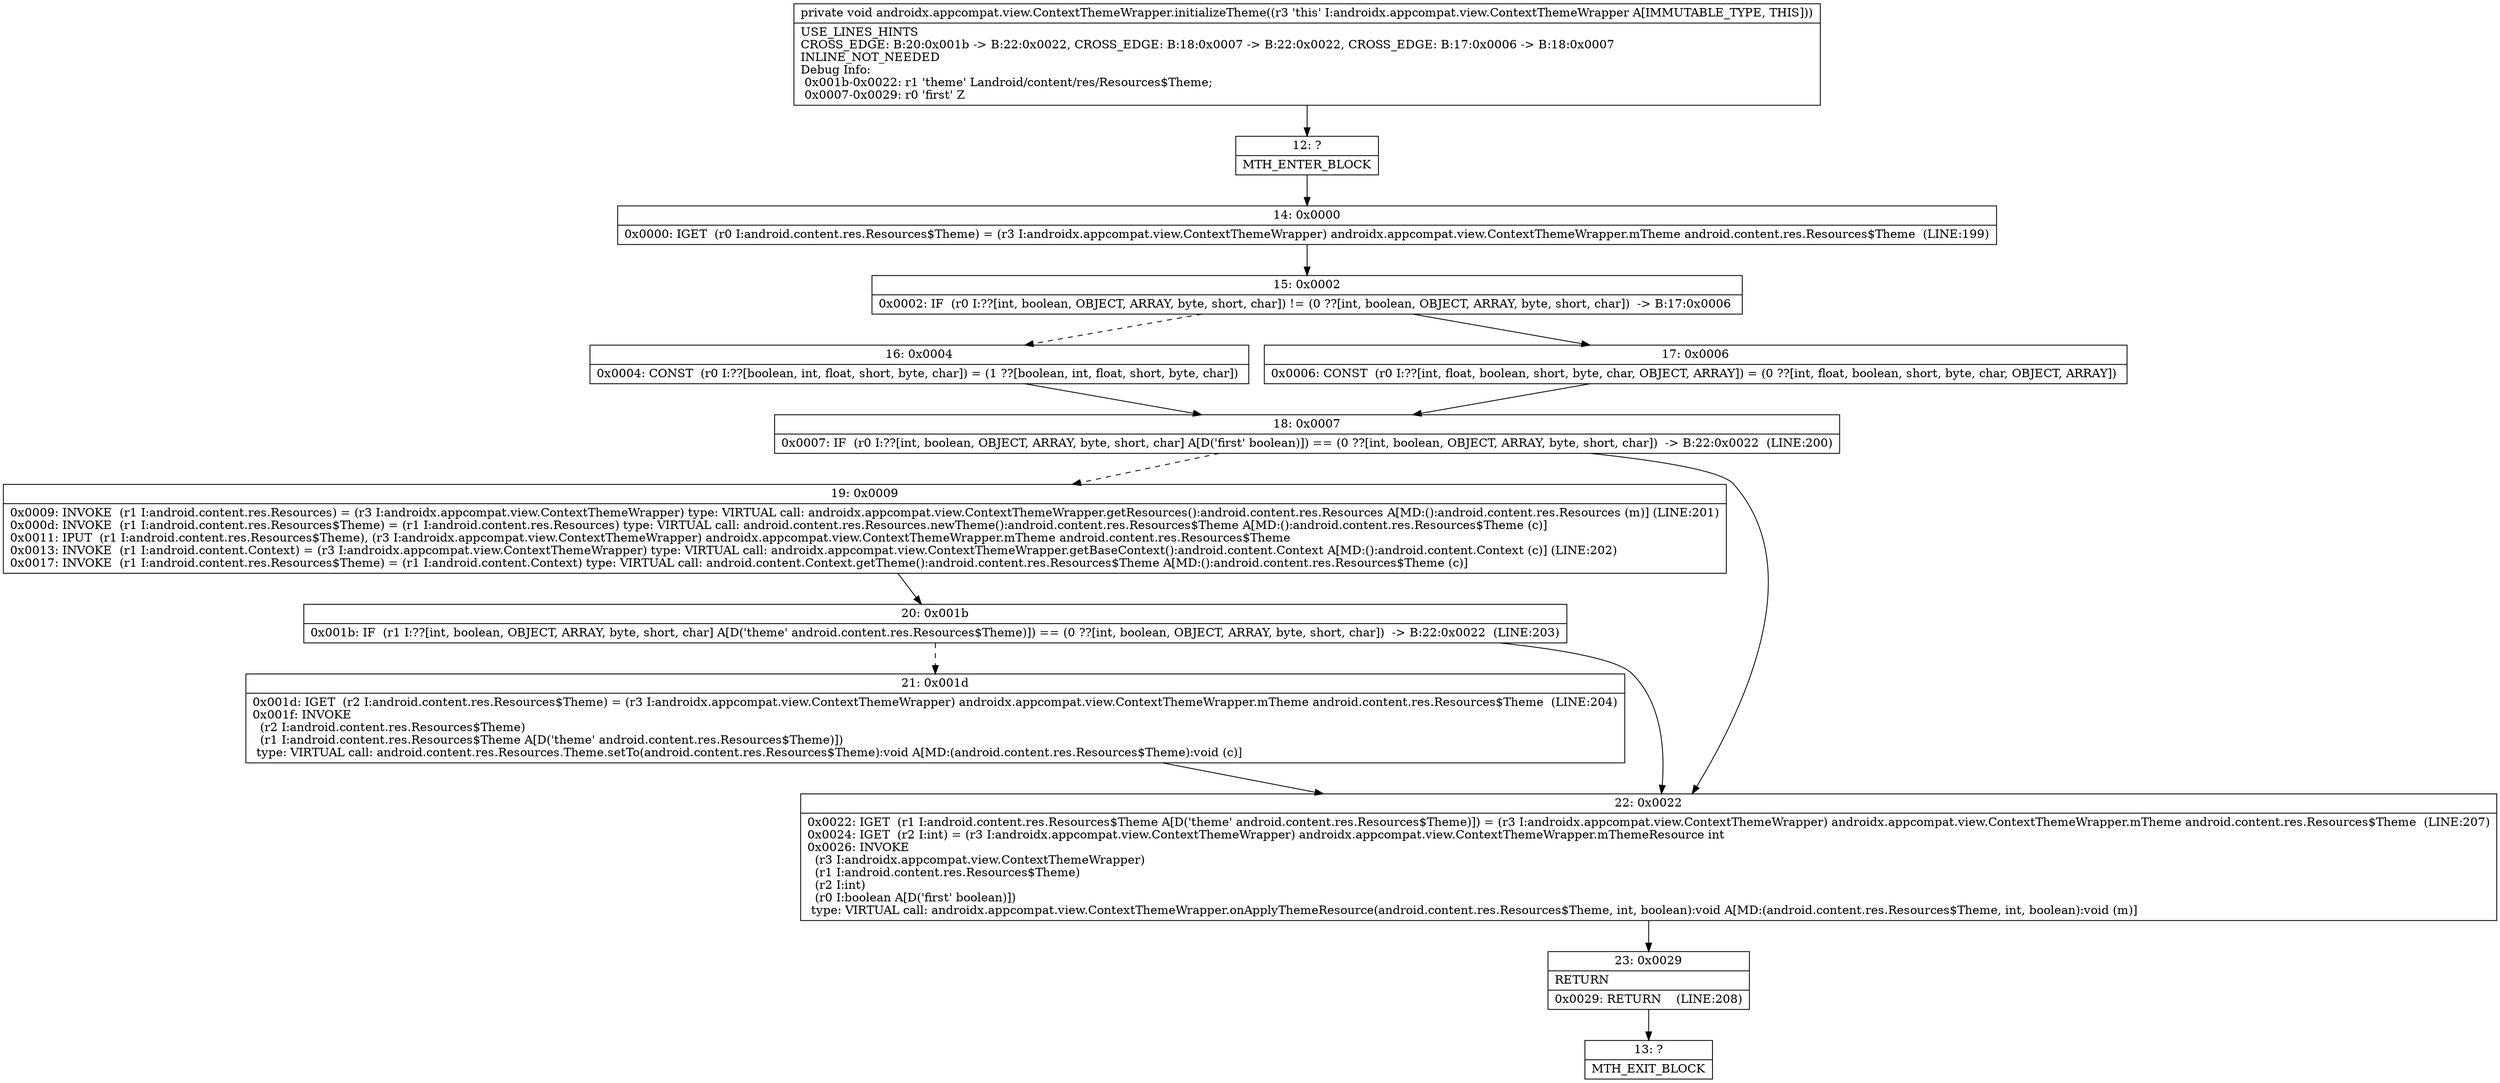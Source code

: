 digraph "CFG forandroidx.appcompat.view.ContextThemeWrapper.initializeTheme()V" {
Node_12 [shape=record,label="{12\:\ ?|MTH_ENTER_BLOCK\l}"];
Node_14 [shape=record,label="{14\:\ 0x0000|0x0000: IGET  (r0 I:android.content.res.Resources$Theme) = (r3 I:androidx.appcompat.view.ContextThemeWrapper) androidx.appcompat.view.ContextThemeWrapper.mTheme android.content.res.Resources$Theme  (LINE:199)\l}"];
Node_15 [shape=record,label="{15\:\ 0x0002|0x0002: IF  (r0 I:??[int, boolean, OBJECT, ARRAY, byte, short, char]) != (0 ??[int, boolean, OBJECT, ARRAY, byte, short, char])  \-\> B:17:0x0006 \l}"];
Node_16 [shape=record,label="{16\:\ 0x0004|0x0004: CONST  (r0 I:??[boolean, int, float, short, byte, char]) = (1 ??[boolean, int, float, short, byte, char]) \l}"];
Node_18 [shape=record,label="{18\:\ 0x0007|0x0007: IF  (r0 I:??[int, boolean, OBJECT, ARRAY, byte, short, char] A[D('first' boolean)]) == (0 ??[int, boolean, OBJECT, ARRAY, byte, short, char])  \-\> B:22:0x0022  (LINE:200)\l}"];
Node_19 [shape=record,label="{19\:\ 0x0009|0x0009: INVOKE  (r1 I:android.content.res.Resources) = (r3 I:androidx.appcompat.view.ContextThemeWrapper) type: VIRTUAL call: androidx.appcompat.view.ContextThemeWrapper.getResources():android.content.res.Resources A[MD:():android.content.res.Resources (m)] (LINE:201)\l0x000d: INVOKE  (r1 I:android.content.res.Resources$Theme) = (r1 I:android.content.res.Resources) type: VIRTUAL call: android.content.res.Resources.newTheme():android.content.res.Resources$Theme A[MD:():android.content.res.Resources$Theme (c)]\l0x0011: IPUT  (r1 I:android.content.res.Resources$Theme), (r3 I:androidx.appcompat.view.ContextThemeWrapper) androidx.appcompat.view.ContextThemeWrapper.mTheme android.content.res.Resources$Theme \l0x0013: INVOKE  (r1 I:android.content.Context) = (r3 I:androidx.appcompat.view.ContextThemeWrapper) type: VIRTUAL call: androidx.appcompat.view.ContextThemeWrapper.getBaseContext():android.content.Context A[MD:():android.content.Context (c)] (LINE:202)\l0x0017: INVOKE  (r1 I:android.content.res.Resources$Theme) = (r1 I:android.content.Context) type: VIRTUAL call: android.content.Context.getTheme():android.content.res.Resources$Theme A[MD:():android.content.res.Resources$Theme (c)]\l}"];
Node_20 [shape=record,label="{20\:\ 0x001b|0x001b: IF  (r1 I:??[int, boolean, OBJECT, ARRAY, byte, short, char] A[D('theme' android.content.res.Resources$Theme)]) == (0 ??[int, boolean, OBJECT, ARRAY, byte, short, char])  \-\> B:22:0x0022  (LINE:203)\l}"];
Node_21 [shape=record,label="{21\:\ 0x001d|0x001d: IGET  (r2 I:android.content.res.Resources$Theme) = (r3 I:androidx.appcompat.view.ContextThemeWrapper) androidx.appcompat.view.ContextThemeWrapper.mTheme android.content.res.Resources$Theme  (LINE:204)\l0x001f: INVOKE  \l  (r2 I:android.content.res.Resources$Theme)\l  (r1 I:android.content.res.Resources$Theme A[D('theme' android.content.res.Resources$Theme)])\l type: VIRTUAL call: android.content.res.Resources.Theme.setTo(android.content.res.Resources$Theme):void A[MD:(android.content.res.Resources$Theme):void (c)]\l}"];
Node_22 [shape=record,label="{22\:\ 0x0022|0x0022: IGET  (r1 I:android.content.res.Resources$Theme A[D('theme' android.content.res.Resources$Theme)]) = (r3 I:androidx.appcompat.view.ContextThemeWrapper) androidx.appcompat.view.ContextThemeWrapper.mTheme android.content.res.Resources$Theme  (LINE:207)\l0x0024: IGET  (r2 I:int) = (r3 I:androidx.appcompat.view.ContextThemeWrapper) androidx.appcompat.view.ContextThemeWrapper.mThemeResource int \l0x0026: INVOKE  \l  (r3 I:androidx.appcompat.view.ContextThemeWrapper)\l  (r1 I:android.content.res.Resources$Theme)\l  (r2 I:int)\l  (r0 I:boolean A[D('first' boolean)])\l type: VIRTUAL call: androidx.appcompat.view.ContextThemeWrapper.onApplyThemeResource(android.content.res.Resources$Theme, int, boolean):void A[MD:(android.content.res.Resources$Theme, int, boolean):void (m)]\l}"];
Node_23 [shape=record,label="{23\:\ 0x0029|RETURN\l|0x0029: RETURN    (LINE:208)\l}"];
Node_13 [shape=record,label="{13\:\ ?|MTH_EXIT_BLOCK\l}"];
Node_17 [shape=record,label="{17\:\ 0x0006|0x0006: CONST  (r0 I:??[int, float, boolean, short, byte, char, OBJECT, ARRAY]) = (0 ??[int, float, boolean, short, byte, char, OBJECT, ARRAY]) \l}"];
MethodNode[shape=record,label="{private void androidx.appcompat.view.ContextThemeWrapper.initializeTheme((r3 'this' I:androidx.appcompat.view.ContextThemeWrapper A[IMMUTABLE_TYPE, THIS]))  | USE_LINES_HINTS\lCROSS_EDGE: B:20:0x001b \-\> B:22:0x0022, CROSS_EDGE: B:18:0x0007 \-\> B:22:0x0022, CROSS_EDGE: B:17:0x0006 \-\> B:18:0x0007\lINLINE_NOT_NEEDED\lDebug Info:\l  0x001b\-0x0022: r1 'theme' Landroid\/content\/res\/Resources$Theme;\l  0x0007\-0x0029: r0 'first' Z\l}"];
MethodNode -> Node_12;Node_12 -> Node_14;
Node_14 -> Node_15;
Node_15 -> Node_16[style=dashed];
Node_15 -> Node_17;
Node_16 -> Node_18;
Node_18 -> Node_19[style=dashed];
Node_18 -> Node_22;
Node_19 -> Node_20;
Node_20 -> Node_21[style=dashed];
Node_20 -> Node_22;
Node_21 -> Node_22;
Node_22 -> Node_23;
Node_23 -> Node_13;
Node_17 -> Node_18;
}

